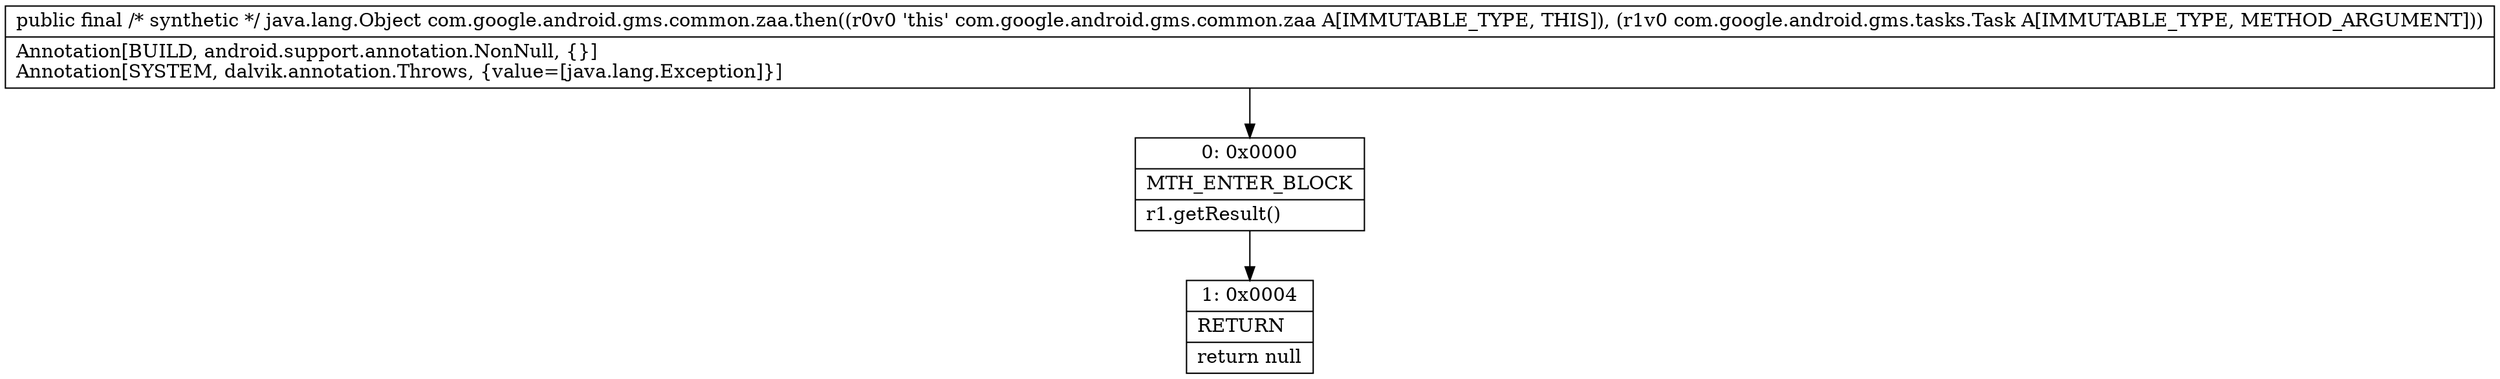 digraph "CFG forcom.google.android.gms.common.zaa.then(Lcom\/google\/android\/gms\/tasks\/Task;)Ljava\/lang\/Object;" {
Node_0 [shape=record,label="{0\:\ 0x0000|MTH_ENTER_BLOCK\l|r1.getResult()\l}"];
Node_1 [shape=record,label="{1\:\ 0x0004|RETURN\l|return null\l}"];
MethodNode[shape=record,label="{public final \/* synthetic *\/ java.lang.Object com.google.android.gms.common.zaa.then((r0v0 'this' com.google.android.gms.common.zaa A[IMMUTABLE_TYPE, THIS]), (r1v0 com.google.android.gms.tasks.Task A[IMMUTABLE_TYPE, METHOD_ARGUMENT]))  | Annotation[BUILD, android.support.annotation.NonNull, \{\}]\lAnnotation[SYSTEM, dalvik.annotation.Throws, \{value=[java.lang.Exception]\}]\l}"];
MethodNode -> Node_0;
Node_0 -> Node_1;
}

